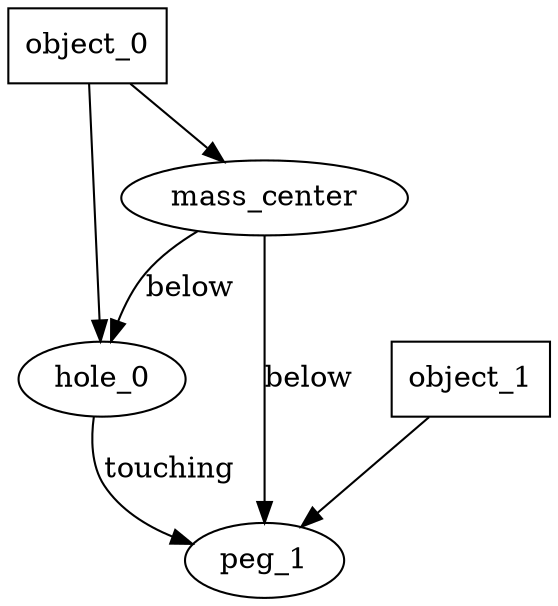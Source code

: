 digraph G {
0[label="object_0" shape=box];
1[label="hole_0"];
2[label="object_1" shape=box];
3[label="peg_1"];
4[label="mass_center"];
0->1 [label=""];
2->3 [label=""];
1->3 [label="touching"];
0->4 [label=""];
4->1 [label="below"];
4->3 [label="below"];
}
